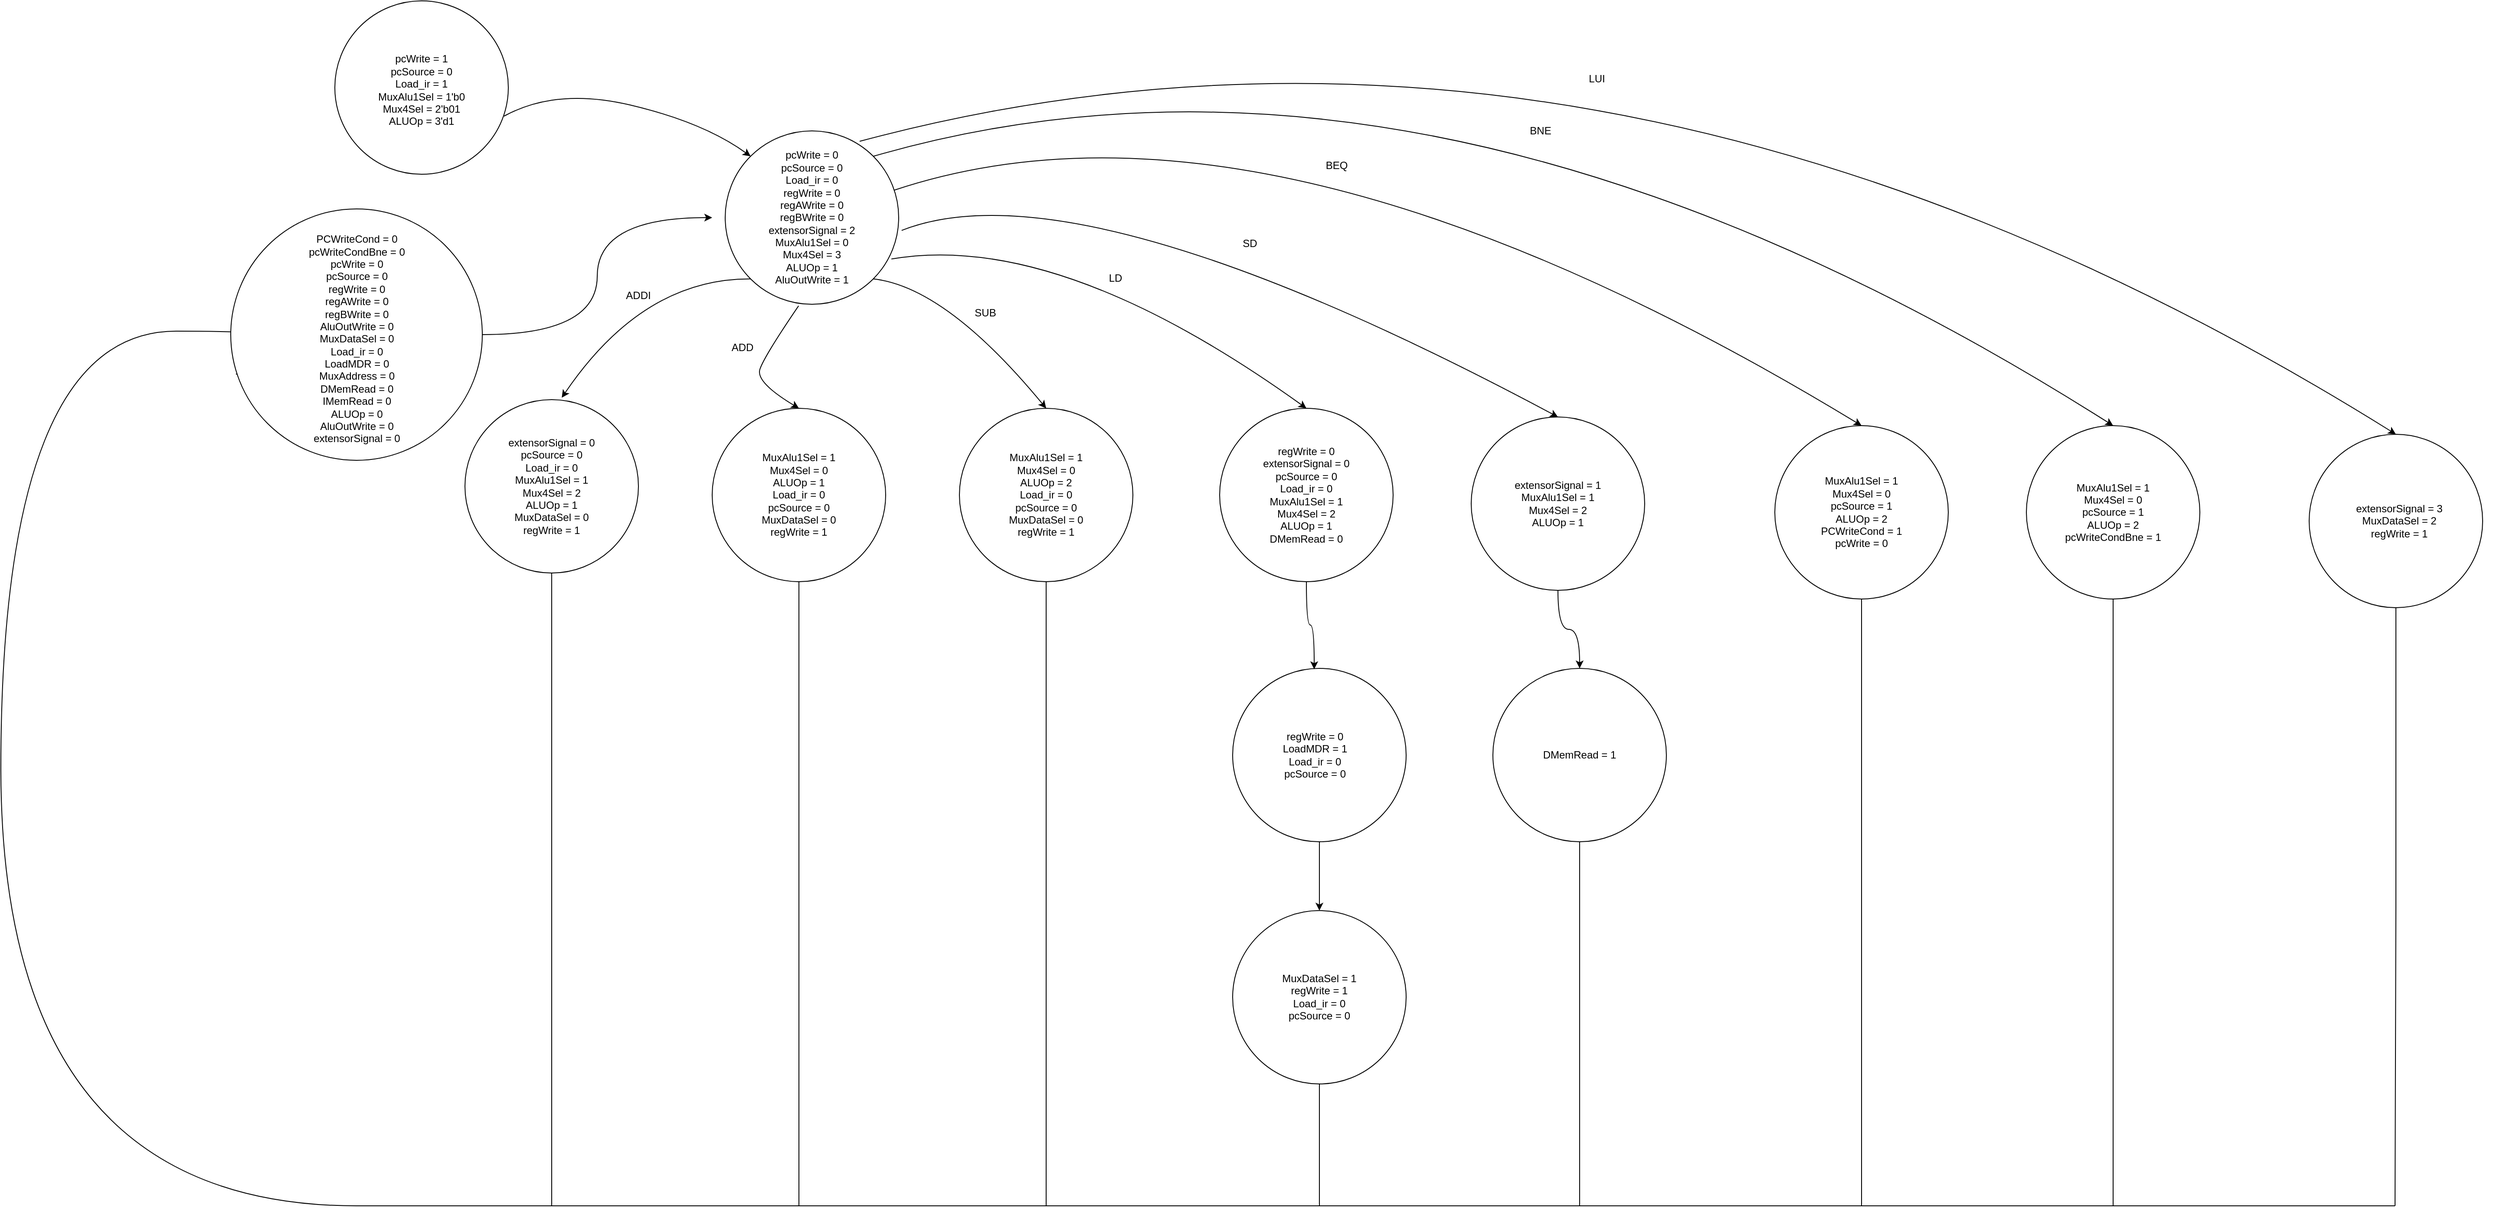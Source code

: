 <mxfile pages="1" version="11.2.9" type="github"><diagram id="GfeI7cuvr8lTpVwYaljc" name="Page-1"><mxGraphModel dx="20527" dy="20616" grid="1" gridSize="10" guides="1" tooltips="1" connect="1" arrows="1" fold="1" page="1" pageScale="1" pageWidth="10000" pageHeight="10000" math="0" shadow="0"><root><mxCell id="0"/><mxCell id="1" parent="0"/><mxCell id="d9og7OVKcXwd_7SsplYN-1" value="" style="ellipse;whiteSpace=wrap;html=1;aspect=fixed;" parent="1" vertex="1"><mxGeometry x="-16845" y="-18110" width="200" height="200" as="geometry"/></mxCell><mxCell id="d9og7OVKcXwd_7SsplYN-2" value="pcWrite = 1&lt;br&gt;pcSource = 0&lt;br&gt;Load_ir = 1&lt;br&gt;MuxAlu1Sel = 1'b0&lt;br&gt;Mux4Sel = 2'b01&lt;br&gt;ALUOp = 3'd1" style="text;html=1;strokeColor=none;fillColor=none;align=center;verticalAlign=middle;whiteSpace=wrap;rounded=0;" parent="1" vertex="1"><mxGeometry x="-16860" y="-18037" width="230" height="60" as="geometry"/></mxCell><mxCell id="d9og7OVKcXwd_7SsplYN-5" value="" style="ellipse;whiteSpace=wrap;html=1;aspect=fixed;" parent="1" vertex="1"><mxGeometry x="-16395" y="-17960" width="200" height="200" as="geometry"/></mxCell><mxCell id="d9og7OVKcXwd_7SsplYN-6" value="pcWrite = 0&lt;br&gt;pcSource = 0&lt;br&gt;Load_ir = 0&lt;br&gt;regWrite = 0&lt;br&gt;regAWrite = 0&lt;br&gt;regBWrite = 0&lt;br&gt;extensorSignal = 2&lt;br&gt;MuxAlu1Sel = 0&lt;br&gt;Mux4Sel = 3&lt;br&gt;ALUOp = 1&lt;br&gt;AluOutWrite = 1" style="text;html=1;strokeColor=none;fillColor=none;align=center;verticalAlign=middle;whiteSpace=wrap;rounded=0;" parent="1" vertex="1"><mxGeometry x="-16410" y="-17890" width="230" height="60" as="geometry"/></mxCell><mxCell id="rIyu8N0kJeQWH02tw2EZ-1" style="edgeStyle=orthogonalEdgeStyle;rounded=0;orthogonalLoop=1;jettySize=auto;html=1;endArrow=none;endFill=0;" parent="1" source="d9og7OVKcXwd_7SsplYN-7" edge="1"><mxGeometry relative="1" as="geometry"><mxPoint x="-16595" y="-16720" as="targetPoint"/></mxGeometry></mxCell><mxCell id="d9og7OVKcXwd_7SsplYN-7" value="" style="ellipse;whiteSpace=wrap;html=1;aspect=fixed;" parent="1" vertex="1"><mxGeometry x="-16695" y="-17650" width="200" height="200" as="geometry"/></mxCell><mxCell id="d9og7OVKcXwd_7SsplYN-8" value="extensorSignal = 0&lt;br&gt;pcSource = 0&lt;br&gt;Load_ir = 0&lt;br&gt;MuxAlu1Sel = 1&lt;br&gt;Mux4Sel = 2&lt;br&gt;ALUOp = 1&lt;br&gt;MuxDataSel = 0&lt;br&gt;regWrite = 1" style="text;html=1;strokeColor=none;fillColor=none;align=center;verticalAlign=middle;whiteSpace=wrap;rounded=0;" parent="1" vertex="1"><mxGeometry x="-16710" y="-17580" width="230" height="60" as="geometry"/></mxCell><mxCell id="rIyu8N0kJeQWH02tw2EZ-2" style="edgeStyle=orthogonalEdgeStyle;rounded=0;orthogonalLoop=1;jettySize=auto;html=1;endArrow=none;endFill=0;" parent="1" source="d9og7OVKcXwd_7SsplYN-9" edge="1"><mxGeometry relative="1" as="geometry"><mxPoint x="-16310" y="-16720" as="targetPoint"/></mxGeometry></mxCell><mxCell id="d9og7OVKcXwd_7SsplYN-9" value="" style="ellipse;whiteSpace=wrap;html=1;aspect=fixed;" parent="1" vertex="1"><mxGeometry x="-16410" y="-17640" width="200" height="200" as="geometry"/></mxCell><mxCell id="d9og7OVKcXwd_7SsplYN-10" value="MuxAlu1Sel = 1&lt;br&gt;Mux4Sel = 0&lt;br&gt;ALUOp = 1&lt;br&gt;Load_ir = 0&lt;br&gt;pcSource = 0&lt;br&gt;MuxDataSel = 0&lt;br&gt;regWrite = 1" style="text;html=1;strokeColor=none;fillColor=none;align=center;verticalAlign=middle;whiteSpace=wrap;rounded=0;" parent="1" vertex="1"><mxGeometry x="-16425" y="-17570" width="230" height="60" as="geometry"/></mxCell><mxCell id="rIyu8N0kJeQWH02tw2EZ-3" style="edgeStyle=orthogonalEdgeStyle;rounded=0;orthogonalLoop=1;jettySize=auto;html=1;exitX=0.5;exitY=1;exitDx=0;exitDy=0;endArrow=none;endFill=0;" parent="1" source="d9og7OVKcXwd_7SsplYN-11" edge="1"><mxGeometry relative="1" as="geometry"><mxPoint x="-16025" y="-16720" as="targetPoint"/></mxGeometry></mxCell><mxCell id="d9og7OVKcXwd_7SsplYN-11" value="" style="ellipse;whiteSpace=wrap;html=1;aspect=fixed;" parent="1" vertex="1"><mxGeometry x="-16125" y="-17640" width="200" height="200" as="geometry"/></mxCell><mxCell id="d9og7OVKcXwd_7SsplYN-12" value="MuxAlu1Sel = 1&lt;br&gt;Mux4Sel = 0&lt;br&gt;ALUOp = 2&lt;br&gt;Load_ir = 0&lt;br&gt;pcSource = 0&lt;br&gt;MuxDataSel = 0&lt;br&gt;regWrite = 1" style="text;html=1;strokeColor=none;fillColor=none;align=center;verticalAlign=middle;whiteSpace=wrap;rounded=0;" parent="1" vertex="1"><mxGeometry x="-16140" y="-17570" width="230" height="60" as="geometry"/></mxCell><mxCell id="d9og7OVKcXwd_7SsplYN-13" value="" style="ellipse;whiteSpace=wrap;html=1;aspect=fixed;" parent="1" vertex="1"><mxGeometry x="-15825" y="-17640" width="200" height="200" as="geometry"/></mxCell><mxCell id="d9og7OVKcXwd_7SsplYN-14" value="regWrite = 0&lt;br&gt;extensorSignal = 0&lt;br&gt;pcSource = 0&lt;br&gt;Load_ir = 0&lt;br&gt;MuxAlu1Sel = 1&lt;br&gt;Mux4Sel = 2&lt;br&gt;ALUOp = 1&lt;br&gt;DMemRead = 0" style="text;html=1;strokeColor=none;fillColor=none;align=center;verticalAlign=middle;whiteSpace=wrap;rounded=0;" parent="1" vertex="1"><mxGeometry x="-15840" y="-17570" width="230" height="60" as="geometry"/></mxCell><mxCell id="rIyu8N0kJeQWH02tw2EZ-14" style="edgeStyle=orthogonalEdgeStyle;rounded=0;orthogonalLoop=1;jettySize=auto;html=1;exitX=0.5;exitY=1;exitDx=0;exitDy=0;entryX=0.5;entryY=0;entryDx=0;entryDy=0;endArrow=classic;endFill=1;strokeColor=#000000;" parent="1" source="d9og7OVKcXwd_7SsplYN-15" target="d9og7OVKcXwd_7SsplYN-17" edge="1"><mxGeometry relative="1" as="geometry"/></mxCell><mxCell id="d9og7OVKcXwd_7SsplYN-15" value="" style="ellipse;whiteSpace=wrap;html=1;aspect=fixed;" parent="1" vertex="1"><mxGeometry x="-15810" y="-17340" width="200" height="200" as="geometry"/></mxCell><mxCell id="d9og7OVKcXwd_7SsplYN-16" value="regWrite = 0&lt;br&gt;LoadMDR = 1&lt;br&gt;Load_ir = 0&lt;br&gt;pcSource = 0" style="text;html=1;strokeColor=none;fillColor=none;align=center;verticalAlign=middle;whiteSpace=wrap;rounded=0;" parent="1" vertex="1"><mxGeometry x="-15830" y="-17270" width="230" height="60" as="geometry"/></mxCell><mxCell id="rIyu8N0kJeQWH02tw2EZ-4" style="edgeStyle=orthogonalEdgeStyle;rounded=0;orthogonalLoop=1;jettySize=auto;html=1;exitX=0.5;exitY=1;exitDx=0;exitDy=0;endArrow=none;endFill=0;" parent="1" source="d9og7OVKcXwd_7SsplYN-17" edge="1"><mxGeometry relative="1" as="geometry"><mxPoint x="-15710" y="-16720" as="targetPoint"/></mxGeometry></mxCell><mxCell id="d9og7OVKcXwd_7SsplYN-17" value="" style="ellipse;whiteSpace=wrap;html=1;aspect=fixed;" parent="1" vertex="1"><mxGeometry x="-15810" y="-17060.588" width="200" height="200" as="geometry"/></mxCell><mxCell id="d9og7OVKcXwd_7SsplYN-18" value="MuxDataSel = 1&lt;br&gt;regWrite = 1&lt;br&gt;Load_ir = 0&lt;br&gt;pcSource = 0" style="text;html=1;strokeColor=none;fillColor=none;align=center;verticalAlign=middle;whiteSpace=wrap;rounded=0;" parent="1" vertex="1"><mxGeometry x="-15825" y="-16990.588" width="230" height="60" as="geometry"/></mxCell><mxCell id="d9og7OVKcXwd_7SsplYN-19" value="" style="ellipse;whiteSpace=wrap;html=1;aspect=fixed;" parent="1" vertex="1"><mxGeometry x="-15535" y="-17630" width="200" height="200" as="geometry"/></mxCell><mxCell id="d9og7OVKcXwd_7SsplYN-20" value="extensorSignal = 1&lt;br&gt;MuxAlu1Sel = 1&lt;br&gt;Mux4Sel = 2&lt;br&gt;ALUOp = 1" style="text;html=1;strokeColor=none;fillColor=none;align=center;verticalAlign=middle;whiteSpace=wrap;rounded=0;" parent="1" vertex="1"><mxGeometry x="-15550" y="-17560" width="230" height="60" as="geometry"/></mxCell><mxCell id="rIyu8N0kJeQWH02tw2EZ-5" style="edgeStyle=orthogonalEdgeStyle;rounded=0;orthogonalLoop=1;jettySize=auto;html=1;exitX=0.5;exitY=1;exitDx=0;exitDy=0;endArrow=none;endFill=0;" parent="1" source="d9og7OVKcXwd_7SsplYN-22" edge="1"><mxGeometry relative="1" as="geometry"><mxPoint x="-15410" y="-16720" as="targetPoint"/></mxGeometry></mxCell><mxCell id="d9og7OVKcXwd_7SsplYN-22" value="" style="ellipse;whiteSpace=wrap;html=1;aspect=fixed;" parent="1" vertex="1"><mxGeometry x="-15510" y="-17340" width="200" height="200" as="geometry"/></mxCell><mxCell id="d9og7OVKcXwd_7SsplYN-23" value="DMemRead = 1" style="text;html=1;strokeColor=none;fillColor=none;align=center;verticalAlign=middle;whiteSpace=wrap;rounded=0;" parent="1" vertex="1"><mxGeometry x="-15525" y="-17270" width="230" height="60" as="geometry"/></mxCell><mxCell id="rIyu8N0kJeQWH02tw2EZ-6" style="edgeStyle=orthogonalEdgeStyle;rounded=0;orthogonalLoop=1;jettySize=auto;html=1;exitX=0.5;exitY=1;exitDx=0;exitDy=0;endArrow=none;endFill=0;" parent="1" source="d9og7OVKcXwd_7SsplYN-24" edge="1"><mxGeometry relative="1" as="geometry"><mxPoint x="-15085" y="-16720" as="targetPoint"/></mxGeometry></mxCell><mxCell id="d9og7OVKcXwd_7SsplYN-24" value="" style="ellipse;whiteSpace=wrap;html=1;aspect=fixed;" parent="1" vertex="1"><mxGeometry x="-15185" y="-17620" width="200" height="200" as="geometry"/></mxCell><mxCell id="d9og7OVKcXwd_7SsplYN-25" value="MuxAlu1Sel = 1&lt;br&gt;Mux4Sel = 0&lt;br&gt;pcSource = 1&lt;br&gt;ALUOp = 2&lt;br&gt;PCWriteCond = 1&lt;br&gt;pcWrite = 0" style="text;html=1;strokeColor=none;fillColor=none;align=center;verticalAlign=middle;whiteSpace=wrap;rounded=0;" parent="1" vertex="1"><mxGeometry x="-15200" y="-17550" width="230" height="60" as="geometry"/></mxCell><mxCell id="rIyu8N0kJeQWH02tw2EZ-7" style="edgeStyle=orthogonalEdgeStyle;rounded=0;orthogonalLoop=1;jettySize=auto;html=1;exitX=0.5;exitY=1;exitDx=0;exitDy=0;endArrow=none;endFill=0;" parent="1" source="d9og7OVKcXwd_7SsplYN-28" edge="1"><mxGeometry relative="1" as="geometry"><mxPoint x="-14795" y="-16720" as="targetPoint"/></mxGeometry></mxCell><mxCell id="d9og7OVKcXwd_7SsplYN-28" value="" style="ellipse;whiteSpace=wrap;html=1;aspect=fixed;" parent="1" vertex="1"><mxGeometry x="-14895" y="-17620" width="200" height="200" as="geometry"/></mxCell><mxCell id="d9og7OVKcXwd_7SsplYN-29" value="MuxAlu1Sel = 1&lt;br&gt;Mux4Sel = 0&lt;br&gt;pcSource = 1&lt;br&gt;ALUOp = 2&lt;br&gt;pcWriteCondBne = 1" style="text;html=1;strokeColor=none;fillColor=none;align=center;verticalAlign=middle;whiteSpace=wrap;rounded=0;" parent="1" vertex="1"><mxGeometry x="-14910" y="-17550" width="230" height="60" as="geometry"/></mxCell><mxCell id="rIyu8N0kJeQWH02tw2EZ-8" style="edgeStyle=orthogonalEdgeStyle;rounded=0;orthogonalLoop=1;jettySize=auto;html=1;exitX=0.5;exitY=1;exitDx=0;exitDy=0;strokeColor=#000000;endArrow=none;endFill=0;" parent="1" source="d9og7OVKcXwd_7SsplYN-30" edge="1"><mxGeometry relative="1" as="geometry"><mxPoint x="-14470" y="-16720" as="targetPoint"/></mxGeometry></mxCell><mxCell id="d9og7OVKcXwd_7SsplYN-30" value="" style="ellipse;whiteSpace=wrap;html=1;aspect=fixed;" parent="1" vertex="1"><mxGeometry x="-14569" y="-17610" width="200" height="200" as="geometry"/></mxCell><mxCell id="d9og7OVKcXwd_7SsplYN-31" value="extensorSignal = 3&lt;br&gt;MuxDataSel = 2&lt;br&gt;regWrite = 1" style="text;html=1;strokeColor=none;fillColor=none;align=center;verticalAlign=middle;whiteSpace=wrap;rounded=0;" parent="1" vertex="1"><mxGeometry x="-14580" y="-17540" width="230" height="60" as="geometry"/></mxCell><mxCell id="d9og7OVKcXwd_7SsplYN-33" value="" style="curved=1;endArrow=classic;html=1;entryX=0;entryY=0;entryDx=0;entryDy=0;exitX=0.913;exitY=1;exitDx=0;exitDy=0;exitPerimeter=0;" parent="1" source="d9og7OVKcXwd_7SsplYN-2" target="d9og7OVKcXwd_7SsplYN-5" edge="1"><mxGeometry width="50" height="50" relative="1" as="geometry"><mxPoint x="-16640" y="-17940" as="sourcePoint"/><mxPoint x="-16600" y="-17990" as="targetPoint"/><Array as="points"><mxPoint x="-16590" y="-18010"/><mxPoint x="-16420" y="-17970"/></Array></mxGeometry></mxCell><mxCell id="d9og7OVKcXwd_7SsplYN-34" value="" style="curved=1;endArrow=classic;html=1;exitX=0;exitY=1;exitDx=0;exitDy=0;entryX=0.558;entryY=-0.011;entryDx=0;entryDy=0;entryPerimeter=0;" parent="1" source="d9og7OVKcXwd_7SsplYN-5" target="d9og7OVKcXwd_7SsplYN-7" edge="1"><mxGeometry width="50" height="50" relative="1" as="geometry"><mxPoint x="-16490" y="-17740" as="sourcePoint"/><mxPoint x="-16440" y="-17790" as="targetPoint"/><Array as="points"><mxPoint x="-16490" y="-17790"/></Array></mxGeometry></mxCell><mxCell id="d9og7OVKcXwd_7SsplYN-35" value="ADDI" style="text;html=1;strokeColor=none;fillColor=none;align=center;verticalAlign=middle;whiteSpace=wrap;rounded=0;" parent="1" vertex="1"><mxGeometry x="-16515" y="-17780" width="40" height="20" as="geometry"/></mxCell><mxCell id="d9og7OVKcXwd_7SsplYN-36" value="" style="curved=1;endArrow=classic;html=1;exitX=0.423;exitY=1.009;exitDx=0;exitDy=0;exitPerimeter=0;entryX=0.5;entryY=0;entryDx=0;entryDy=0;" parent="1" source="d9og7OVKcXwd_7SsplYN-5" target="d9og7OVKcXwd_7SsplYN-9" edge="1"><mxGeometry width="50" height="50" relative="1" as="geometry"><mxPoint x="-16310" y="-17660" as="sourcePoint"/><mxPoint x="-16260" y="-17710" as="targetPoint"/><Array as="points"><mxPoint x="-16350" y="-17700"/><mxPoint x="-16360" y="-17670"/></Array></mxGeometry></mxCell><mxCell id="d9og7OVKcXwd_7SsplYN-37" value="ADD" style="text;html=1;strokeColor=none;fillColor=none;align=center;verticalAlign=middle;whiteSpace=wrap;rounded=0;" parent="1" vertex="1"><mxGeometry x="-16395" y="-17720" width="40" height="20" as="geometry"/></mxCell><mxCell id="d9og7OVKcXwd_7SsplYN-38" value="" style="curved=1;endArrow=classic;html=1;exitX=1;exitY=1;exitDx=0;exitDy=0;entryX=0.5;entryY=0;entryDx=0;entryDy=0;" parent="1" source="d9og7OVKcXwd_7SsplYN-5" target="d9og7OVKcXwd_7SsplYN-11" edge="1"><mxGeometry width="50" height="50" relative="1" as="geometry"><mxPoint x="-16016.211" y="-17779.289" as="sourcePoint"/><mxPoint x="-16233.9" y="-17642.2" as="targetPoint"/><Array as="points"><mxPoint x="-16140.5" y="-17780"/></Array></mxGeometry></mxCell><mxCell id="d9og7OVKcXwd_7SsplYN-41" value="SUB" style="text;html=1;strokeColor=none;fillColor=none;align=center;verticalAlign=middle;whiteSpace=wrap;rounded=0;" parent="1" vertex="1"><mxGeometry x="-16115" y="-17760" width="40" height="20" as="geometry"/></mxCell><mxCell id="d9og7OVKcXwd_7SsplYN-42" value="" style="curved=1;endArrow=classic;html=1;exitX=0.958;exitY=0.739;exitDx=0;exitDy=0;entryX=0.5;entryY=0;entryDx=0;entryDy=0;exitPerimeter=0;" parent="1" source="d9og7OVKcXwd_7SsplYN-5" target="d9og7OVKcXwd_7SsplYN-13" edge="1"><mxGeometry width="50" height="50" relative="1" as="geometry"><mxPoint x="-16094.789" y="-17854.789" as="sourcePoint"/><mxPoint x="-15895.5" y="-17705.5" as="targetPoint"/><Array as="points"><mxPoint x="-16011" y="-17845.5"/></Array></mxGeometry></mxCell><mxCell id="d9og7OVKcXwd_7SsplYN-43" value="LD" style="text;html=1;strokeColor=none;fillColor=none;align=center;verticalAlign=middle;whiteSpace=wrap;rounded=0;" parent="1" vertex="1"><mxGeometry x="-15965" y="-17800" width="40" height="20" as="geometry"/></mxCell><mxCell id="d9og7OVKcXwd_7SsplYN-44" value="" style="curved=1;endArrow=classic;html=1;exitX=1.017;exitY=0.574;exitDx=0;exitDy=0;entryX=0.5;entryY=0;entryDx=0;entryDy=0;exitPerimeter=0;" parent="1" source="d9og7OVKcXwd_7SsplYN-5" target="d9og7OVKcXwd_7SsplYN-19" edge="1"><mxGeometry width="50" height="50" relative="1" as="geometry"><mxPoint x="-16179.9" y="-17892.2" as="sourcePoint"/><mxPoint x="-15701.5" y="-17720" as="targetPoint"/><Array as="points"><mxPoint x="-15987.5" y="-17925.5"/></Array></mxGeometry></mxCell><mxCell id="d9og7OVKcXwd_7SsplYN-47" value="SD" style="text;html=1;strokeColor=none;fillColor=none;align=center;verticalAlign=middle;whiteSpace=wrap;rounded=0;" parent="1" vertex="1"><mxGeometry x="-15810" y="-17840" width="40" height="20" as="geometry"/></mxCell><mxCell id="d9og7OVKcXwd_7SsplYN-48" value="" style="curved=1;endArrow=classic;html=1;entryX=0.5;entryY=0;entryDx=0;entryDy=0;" parent="1" source="d9og7OVKcXwd_7SsplYN-5" target="d9og7OVKcXwd_7SsplYN-24" edge="1"><mxGeometry width="50" height="50" relative="1" as="geometry"><mxPoint x="-15973.1" y="-17955.2" as="sourcePoint"/><mxPoint x="-15216.5" y="-17740" as="targetPoint"/><Array as="points"><mxPoint x="-15769" y="-18035.5"/></Array></mxGeometry></mxCell><mxCell id="d9og7OVKcXwd_7SsplYN-49" value="BEQ" style="text;html=1;strokeColor=none;fillColor=none;align=center;verticalAlign=middle;whiteSpace=wrap;rounded=0;" parent="1" vertex="1"><mxGeometry x="-15710" y="-17930" width="40" height="20" as="geometry"/></mxCell><mxCell id="d9og7OVKcXwd_7SsplYN-50" value="" style="curved=1;endArrow=classic;html=1;entryX=0.5;entryY=0;entryDx=0;entryDy=0;exitX=1;exitY=0;exitDx=0;exitDy=0;" parent="1" source="d9og7OVKcXwd_7SsplYN-5" target="d9og7OVKcXwd_7SsplYN-28" edge="1"><mxGeometry width="50" height="50" relative="1" as="geometry"><mxPoint x="-16010.06" y="-17973.406" as="sourcePoint"/><mxPoint x="-14895" y="-17702" as="targetPoint"/><Array as="points"><mxPoint x="-15579" y="-18117.5"/></Array></mxGeometry></mxCell><mxCell id="d9og7OVKcXwd_7SsplYN-51" value="" style="curved=1;endArrow=classic;html=1;entryX=0.5;entryY=0;entryDx=0;entryDy=0;exitX=0.775;exitY=0.06;exitDx=0;exitDy=0;exitPerimeter=0;" parent="1" source="d9og7OVKcXwd_7SsplYN-5" target="d9og7OVKcXwd_7SsplYN-30" edge="1"><mxGeometry width="50" height="50" relative="1" as="geometry"><mxPoint x="-16024.789" y="-17991.711" as="sourcePoint"/><mxPoint x="-14595.5" y="-17681" as="targetPoint"/><Array as="points"><mxPoint x="-15379.5" y="-18178.5"/></Array></mxGeometry></mxCell><mxCell id="d9og7OVKcXwd_7SsplYN-52" value="BNE" style="text;html=1;strokeColor=none;fillColor=none;align=center;verticalAlign=middle;whiteSpace=wrap;rounded=0;" parent="1" vertex="1"><mxGeometry x="-15475" y="-17970" width="40" height="20" as="geometry"/></mxCell><mxCell id="d9og7OVKcXwd_7SsplYN-53" value="LUI" style="text;html=1;strokeColor=none;fillColor=none;align=center;verticalAlign=middle;whiteSpace=wrap;rounded=0;" parent="1" vertex="1"><mxGeometry x="-15410" y="-18030" width="40" height="20" as="geometry"/></mxCell><mxCell id="d9og7OVKcXwd_7SsplYN-54" value="" style="endArrow=classic;html=1;exitX=0.5;exitY=1;exitDx=0;exitDy=0;entryX=0.47;entryY=0.005;entryDx=0;entryDy=0;entryPerimeter=0;edgeStyle=orthogonalEdgeStyle;curved=1;" parent="1" source="d9og7OVKcXwd_7SsplYN-13" target="d9og7OVKcXwd_7SsplYN-15" edge="1"><mxGeometry width="50" height="50" relative="1" as="geometry"><mxPoint x="-15740" y="-17360" as="sourcePoint"/><mxPoint x="-15690" y="-17410" as="targetPoint"/></mxGeometry></mxCell><mxCell id="d9og7OVKcXwd_7SsplYN-56" value="" style="endArrow=classic;html=1;exitX=0.5;exitY=1;exitDx=0;exitDy=0;entryX=0.5;entryY=0;entryDx=0;entryDy=0;edgeStyle=orthogonalEdgeStyle;curved=1;" parent="1" source="d9og7OVKcXwd_7SsplYN-19" target="d9og7OVKcXwd_7SsplYN-22" edge="1"><mxGeometry width="50" height="50" relative="1" as="geometry"><mxPoint x="-15691" y="-17406" as="sourcePoint"/><mxPoint x="-15687" y="-17305" as="targetPoint"/></mxGeometry></mxCell><mxCell id="rIyu8N0kJeQWH02tw2EZ-11" value="" style="endArrow=none;html=1;edgeStyle=orthogonalEdgeStyle;curved=1;" parent="1" edge="1"><mxGeometry width="50" height="50" relative="1" as="geometry"><mxPoint x="-16820" y="-16720" as="sourcePoint"/><mxPoint x="-14470" y="-16720" as="targetPoint"/></mxGeometry></mxCell><mxCell id="rIyu8N0kJeQWH02tw2EZ-15" value="" style="endArrow=classic;html=1;strokeColor=#000000;edgeStyle=orthogonalEdgeStyle;curved=1;entryX=0.019;entryY=0.657;entryDx=0;entryDy=0;entryPerimeter=0;" parent="1" target="nRCjjh31j5GQXa6A2hLf-1" edge="1"><mxGeometry width="50" height="50" relative="1" as="geometry"><mxPoint x="-16820" y="-16720" as="sourcePoint"/><mxPoint x="-16900" y="-17640" as="targetPoint"/><Array as="points"><mxPoint x="-17230" y="-16720"/><mxPoint x="-17230" y="-17729"/><mxPoint x="-16826" y="-17729"/></Array></mxGeometry></mxCell><mxCell id="nRCjjh31j5GQXa6A2hLf-2" style="edgeStyle=orthogonalEdgeStyle;rounded=0;orthogonalLoop=1;jettySize=auto;html=1;entryX=0;entryY=0.5;entryDx=0;entryDy=0;curved=1;" edge="1" parent="1" source="nRCjjh31j5GQXa6A2hLf-1" target="d9og7OVKcXwd_7SsplYN-6"><mxGeometry relative="1" as="geometry"/></mxCell><mxCell id="nRCjjh31j5GQXa6A2hLf-1" value="" style="ellipse;whiteSpace=wrap;html=1;aspect=fixed;" vertex="1" parent="1"><mxGeometry x="-16965" y="-17870" width="290" height="290" as="geometry"/></mxCell><mxCell id="nRCjjh31j5GQXa6A2hLf-3" value="PCWriteCond = 0&lt;br&gt;pcWriteCondBne = 0&lt;br&gt;pcWrite = 0&lt;br&gt;pcSource = 0&lt;br&gt;regWrite = 0&lt;br&gt;regAWrite = 0&lt;br&gt;regBWrite = 0&lt;br&gt;AluOutWrite = 0&lt;br&gt;MuxDataSel = 0&lt;br&gt;Load_ir = 0&lt;br&gt;LoadMDR = 0&lt;br&gt;MuxAddress = 0&lt;br&gt;DMemRead = 0&lt;br&gt;IMemRead = 0&lt;br&gt;ALUOp = 0&lt;br&gt;AluOutWrite = 0&lt;br&gt;extensorSignal = 0" style="text;html=1;strokeColor=none;fillColor=none;align=center;verticalAlign=middle;whiteSpace=wrap;rounded=0;" vertex="1" parent="1"><mxGeometry x="-16892.5" y="-17730" width="145" height="20" as="geometry"/></mxCell></root></mxGraphModel></diagram></mxfile>